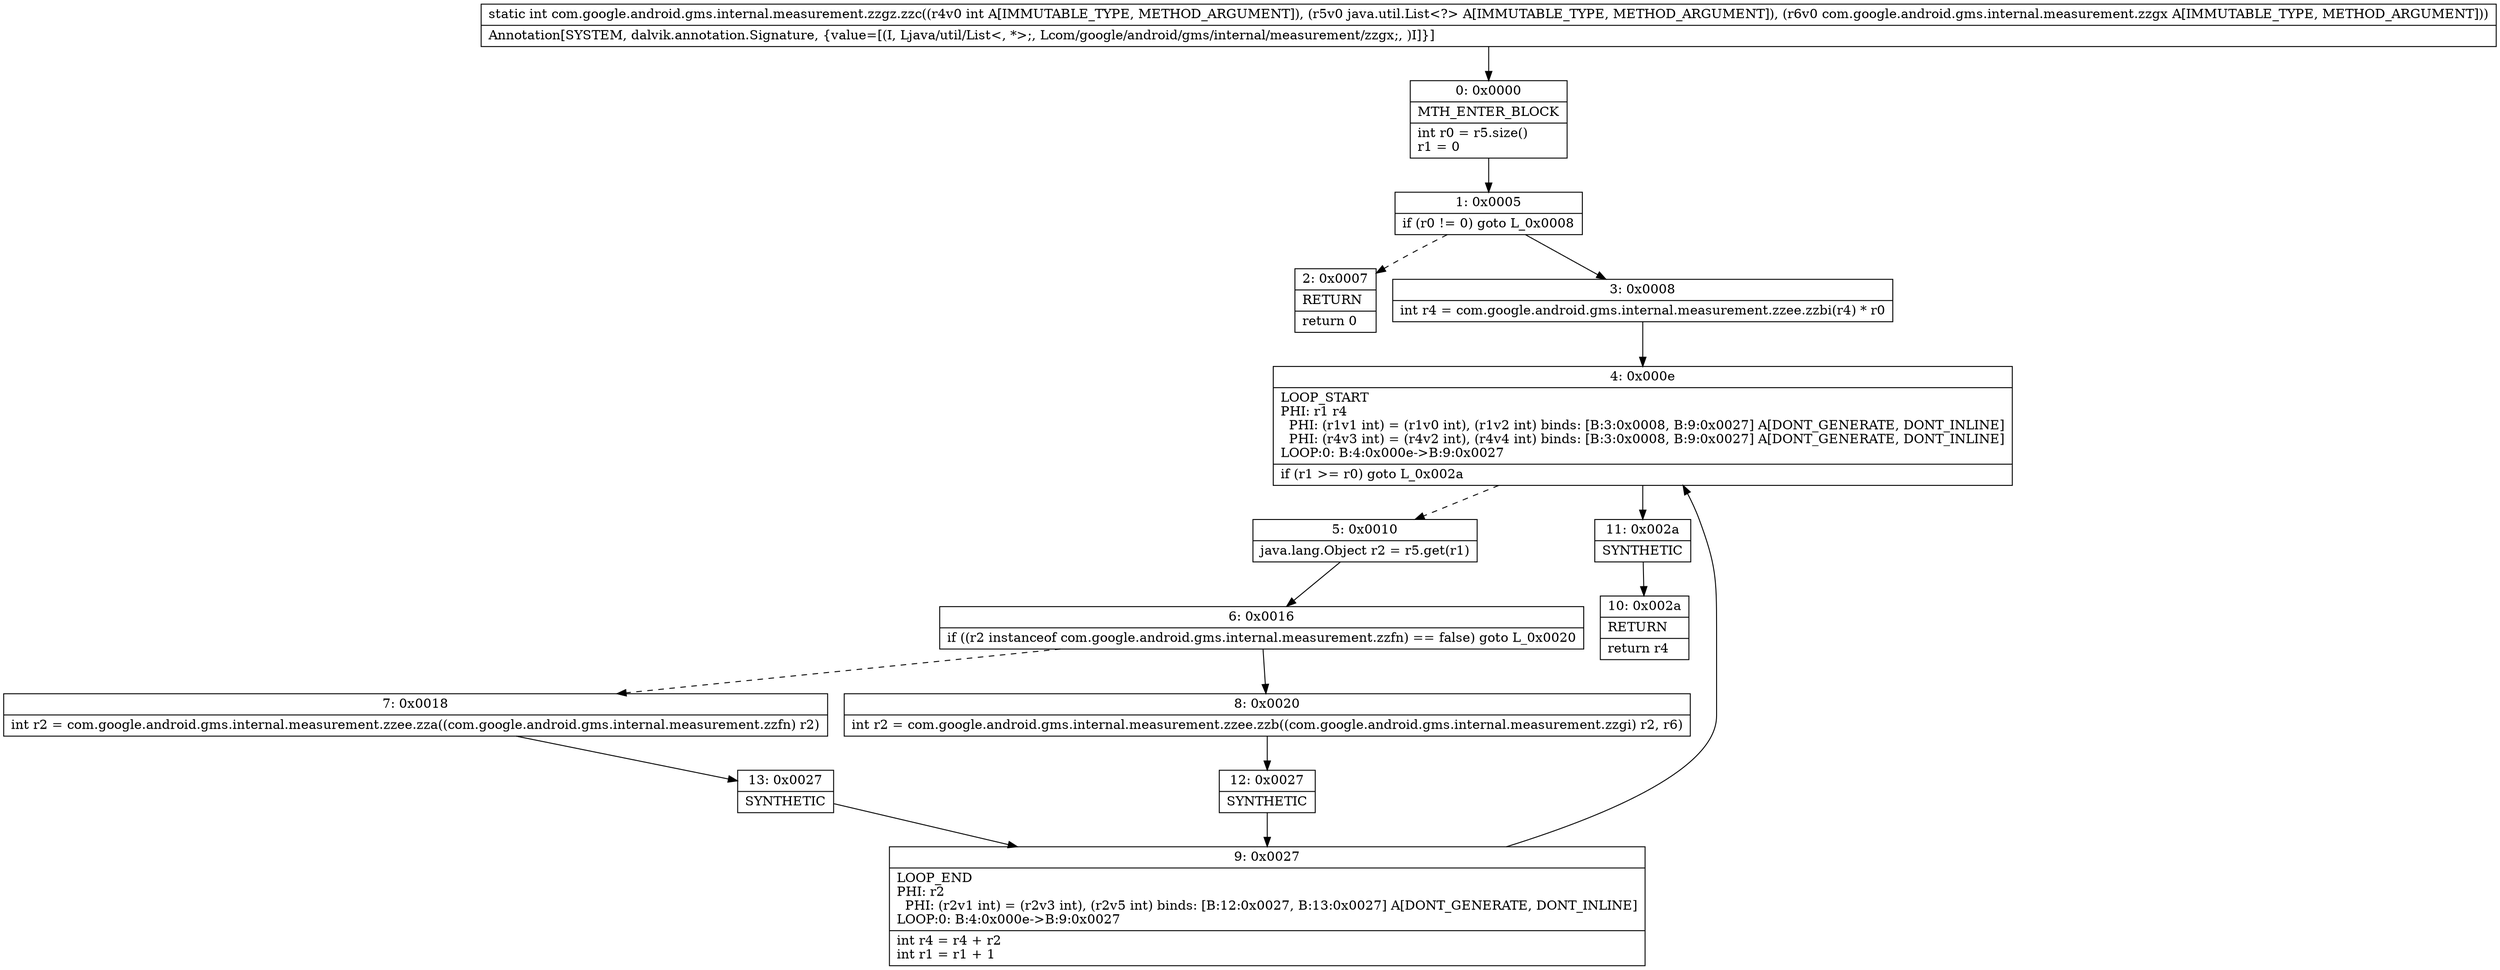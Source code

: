 digraph "CFG forcom.google.android.gms.internal.measurement.zzgz.zzc(ILjava\/util\/List;Lcom\/google\/android\/gms\/internal\/measurement\/zzgx;)I" {
Node_0 [shape=record,label="{0\:\ 0x0000|MTH_ENTER_BLOCK\l|int r0 = r5.size()\lr1 = 0\l}"];
Node_1 [shape=record,label="{1\:\ 0x0005|if (r0 != 0) goto L_0x0008\l}"];
Node_2 [shape=record,label="{2\:\ 0x0007|RETURN\l|return 0\l}"];
Node_3 [shape=record,label="{3\:\ 0x0008|int r4 = com.google.android.gms.internal.measurement.zzee.zzbi(r4) * r0\l}"];
Node_4 [shape=record,label="{4\:\ 0x000e|LOOP_START\lPHI: r1 r4 \l  PHI: (r1v1 int) = (r1v0 int), (r1v2 int) binds: [B:3:0x0008, B:9:0x0027] A[DONT_GENERATE, DONT_INLINE]\l  PHI: (r4v3 int) = (r4v2 int), (r4v4 int) binds: [B:3:0x0008, B:9:0x0027] A[DONT_GENERATE, DONT_INLINE]\lLOOP:0: B:4:0x000e\-\>B:9:0x0027\l|if (r1 \>= r0) goto L_0x002a\l}"];
Node_5 [shape=record,label="{5\:\ 0x0010|java.lang.Object r2 = r5.get(r1)\l}"];
Node_6 [shape=record,label="{6\:\ 0x0016|if ((r2 instanceof com.google.android.gms.internal.measurement.zzfn) == false) goto L_0x0020\l}"];
Node_7 [shape=record,label="{7\:\ 0x0018|int r2 = com.google.android.gms.internal.measurement.zzee.zza((com.google.android.gms.internal.measurement.zzfn) r2)\l}"];
Node_8 [shape=record,label="{8\:\ 0x0020|int r2 = com.google.android.gms.internal.measurement.zzee.zzb((com.google.android.gms.internal.measurement.zzgi) r2, r6)\l}"];
Node_9 [shape=record,label="{9\:\ 0x0027|LOOP_END\lPHI: r2 \l  PHI: (r2v1 int) = (r2v3 int), (r2v5 int) binds: [B:12:0x0027, B:13:0x0027] A[DONT_GENERATE, DONT_INLINE]\lLOOP:0: B:4:0x000e\-\>B:9:0x0027\l|int r4 = r4 + r2\lint r1 = r1 + 1\l}"];
Node_10 [shape=record,label="{10\:\ 0x002a|RETURN\l|return r4\l}"];
Node_11 [shape=record,label="{11\:\ 0x002a|SYNTHETIC\l}"];
Node_12 [shape=record,label="{12\:\ 0x0027|SYNTHETIC\l}"];
Node_13 [shape=record,label="{13\:\ 0x0027|SYNTHETIC\l}"];
MethodNode[shape=record,label="{static int com.google.android.gms.internal.measurement.zzgz.zzc((r4v0 int A[IMMUTABLE_TYPE, METHOD_ARGUMENT]), (r5v0 java.util.List\<?\> A[IMMUTABLE_TYPE, METHOD_ARGUMENT]), (r6v0 com.google.android.gms.internal.measurement.zzgx A[IMMUTABLE_TYPE, METHOD_ARGUMENT]))  | Annotation[SYSTEM, dalvik.annotation.Signature, \{value=[(I, Ljava\/util\/List\<, *\>;, Lcom\/google\/android\/gms\/internal\/measurement\/zzgx;, )I]\}]\l}"];
MethodNode -> Node_0;
Node_0 -> Node_1;
Node_1 -> Node_2[style=dashed];
Node_1 -> Node_3;
Node_3 -> Node_4;
Node_4 -> Node_5[style=dashed];
Node_4 -> Node_11;
Node_5 -> Node_6;
Node_6 -> Node_7[style=dashed];
Node_6 -> Node_8;
Node_7 -> Node_13;
Node_8 -> Node_12;
Node_9 -> Node_4;
Node_11 -> Node_10;
Node_12 -> Node_9;
Node_13 -> Node_9;
}

